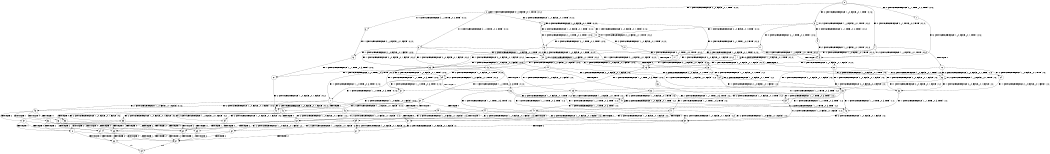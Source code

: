 digraph BCG {
size = "7, 10.5";
center = TRUE;
node [shape = circle];
0 [peripheries = 2];
0 -> 1 [label = "EX !0 !ATOMIC_EXCH_BRANCH (2, +1, TRUE, +0, 2, TRUE) !:0:1:2:"];
0 -> 2 [label = "EX !1 !ATOMIC_EXCH_BRANCH (2, +0, FALSE, +0, 1, TRUE) !:0:1:2:"];
0 -> 3 [label = "EX !2 !ATOMIC_EXCH_BRANCH (1, +0, FALSE, +0, 1, TRUE) !:0:1:2:"];
0 -> 4 [label = "EX !0 !ATOMIC_EXCH_BRANCH (2, +1, TRUE, +0, 2, TRUE) !:0:1:2:"];
1 -> 5 [label = "EX !2 !ATOMIC_EXCH_BRANCH (1, +0, FALSE, +0, 1, TRUE) !:0:1:2:"];
2 -> 6 [label = "EX !0 !ATOMIC_EXCH_BRANCH (2, +1, TRUE, +0, 2, TRUE) !:0:1:2:"];
2 -> 7 [label = "EX !2 !ATOMIC_EXCH_BRANCH (1, +0, FALSE, +0, 1, TRUE) !:0:1:2:"];
2 -> 8 [label = "EX !0 !ATOMIC_EXCH_BRANCH (2, +1, TRUE, +0, 2, TRUE) !:0:1:2:"];
2 -> 2 [label = "EX !1 !ATOMIC_EXCH_BRANCH (2, +0, FALSE, +0, 1, TRUE) !:0:1:2:"];
3 -> 9 [label = "EX !0 !ATOMIC_EXCH_BRANCH (2, +1, TRUE, +0, 2, TRUE) !:0:1:2:"];
3 -> 10 [label = "EX !1 !ATOMIC_EXCH_BRANCH (2, +0, FALSE, +0, 1, TRUE) !:0:1:2:"];
3 -> 11 [label = "EX !0 !ATOMIC_EXCH_BRANCH (2, +1, TRUE, +0, 2, TRUE) !:0:1:2:"];
3 -> 3 [label = "EX !2 !ATOMIC_EXCH_BRANCH (1, +0, FALSE, +0, 1, TRUE) !:0:1:2:"];
4 -> 5 [label = "EX !2 !ATOMIC_EXCH_BRANCH (1, +0, FALSE, +0, 1, TRUE) !:0:1:2:"];
4 -> 12 [label = "TERMINATE !0"];
4 -> 13 [label = "EX !1 !ATOMIC_EXCH_BRANCH (2, +0, FALSE, +0, 1, FALSE) !:0:1:2:"];
4 -> 14 [label = "EX !2 !ATOMIC_EXCH_BRANCH (1, +0, FALSE, +0, 1, TRUE) !:0:1:2:"];
5 -> 15 [label = "EX !1 !ATOMIC_EXCH_BRANCH (2, +0, FALSE, +0, 1, FALSE) !:0:1:2:"];
6 -> 16 [label = "EX !1 !ATOMIC_EXCH_BRANCH (2, +0, FALSE, +0, 1, FALSE) !:0:1:2:"];
7 -> 17 [label = "EX !0 !ATOMIC_EXCH_BRANCH (2, +1, TRUE, +0, 2, TRUE) !:0:1:2:"];
7 -> 18 [label = "EX !0 !ATOMIC_EXCH_BRANCH (2, +1, TRUE, +0, 2, TRUE) !:0:1:2:"];
7 -> 7 [label = "EX !2 !ATOMIC_EXCH_BRANCH (1, +0, FALSE, +0, 1, TRUE) !:0:1:2:"];
7 -> 10 [label = "EX !1 !ATOMIC_EXCH_BRANCH (2, +0, FALSE, +0, 1, TRUE) !:0:1:2:"];
8 -> 16 [label = "EX !1 !ATOMIC_EXCH_BRANCH (2, +0, FALSE, +0, 1, FALSE) !:0:1:2:"];
8 -> 19 [label = "TERMINATE !0"];
8 -> 20 [label = "EX !2 !ATOMIC_EXCH_BRANCH (1, +0, FALSE, +0, 1, TRUE) !:0:1:2:"];
8 -> 13 [label = "EX !1 !ATOMIC_EXCH_BRANCH (2, +0, FALSE, +0, 1, FALSE) !:0:1:2:"];
9 -> 5 [label = "EX !2 !ATOMIC_EXCH_BRANCH (1, +0, FALSE, +0, 1, TRUE) !:0:1:2:"];
10 -> 21 [label = "EX !2 !ATOMIC_EXCH_BRANCH (1, +0, FALSE, +0, 1, TRUE) !:0:1:2:"];
10 -> 18 [label = "EX !0 !ATOMIC_EXCH_BRANCH (2, +1, TRUE, +0, 2, TRUE) !:0:1:2:"];
10 -> 7 [label = "EX !2 !ATOMIC_EXCH_BRANCH (1, +0, FALSE, +0, 1, TRUE) !:0:1:2:"];
10 -> 10 [label = "EX !1 !ATOMIC_EXCH_BRANCH (2, +0, FALSE, +0, 1, TRUE) !:0:1:2:"];
11 -> 5 [label = "EX !2 !ATOMIC_EXCH_BRANCH (1, +0, FALSE, +0, 1, TRUE) !:0:1:2:"];
11 -> 22 [label = "TERMINATE !0"];
11 -> 23 [label = "EX !1 !ATOMIC_EXCH_BRANCH (2, +0, FALSE, +0, 1, FALSE) !:0:1:2:"];
11 -> 14 [label = "EX !2 !ATOMIC_EXCH_BRANCH (1, +0, FALSE, +0, 1, TRUE) !:0:1:2:"];
12 -> 24 [label = "EX !2 !ATOMIC_EXCH_BRANCH (1, +0, FALSE, +0, 1, TRUE) !:1:2:"];
12 -> 25 [label = "EX !1 !ATOMIC_EXCH_BRANCH (2, +0, FALSE, +0, 1, FALSE) !:1:2:"];
12 -> 26 [label = "EX !2 !ATOMIC_EXCH_BRANCH (1, +0, FALSE, +0, 1, TRUE) !:1:2:"];
13 -> 27 [label = "EX !1 !ATOMIC_EXCH_BRANCH (1, +1, TRUE, +0, 3, TRUE) !:0:1:2:"];
13 -> 28 [label = "TERMINATE !0"];
13 -> 29 [label = "EX !2 !ATOMIC_EXCH_BRANCH (1, +0, FALSE, +0, 1, TRUE) !:0:1:2:"];
13 -> 30 [label = "EX !1 !ATOMIC_EXCH_BRANCH (1, +1, TRUE, +0, 3, TRUE) !:0:1:2:"];
14 -> 15 [label = "EX !1 !ATOMIC_EXCH_BRANCH (2, +0, FALSE, +0, 1, FALSE) !:0:1:2:"];
14 -> 22 [label = "TERMINATE !0"];
14 -> 23 [label = "EX !1 !ATOMIC_EXCH_BRANCH (2, +0, FALSE, +0, 1, FALSE) !:0:1:2:"];
14 -> 14 [label = "EX !2 !ATOMIC_EXCH_BRANCH (1, +0, FALSE, +0, 1, TRUE) !:0:1:2:"];
15 -> 31 [label = "EX !1 !ATOMIC_EXCH_BRANCH (1, +1, TRUE, +0, 3, TRUE) !:0:1:2:"];
16 -> 27 [label = "EX !1 !ATOMIC_EXCH_BRANCH (1, +1, TRUE, +0, 3, TRUE) !:0:1:2:"];
17 -> 15 [label = "EX !1 !ATOMIC_EXCH_BRANCH (2, +0, FALSE, +0, 1, FALSE) !:0:1:2:"];
18 -> 15 [label = "EX !1 !ATOMIC_EXCH_BRANCH (2, +0, FALSE, +0, 1, FALSE) !:0:1:2:"];
18 -> 32 [label = "TERMINATE !0"];
18 -> 20 [label = "EX !2 !ATOMIC_EXCH_BRANCH (1, +0, FALSE, +0, 1, TRUE) !:0:1:2:"];
18 -> 23 [label = "EX !1 !ATOMIC_EXCH_BRANCH (2, +0, FALSE, +0, 1, FALSE) !:0:1:2:"];
19 -> 33 [label = "EX !1 !ATOMIC_EXCH_BRANCH (2, +0, FALSE, +0, 1, FALSE) !:1:2:"];
19 -> 34 [label = "EX !2 !ATOMIC_EXCH_BRANCH (1, +0, FALSE, +0, 1, TRUE) !:1:2:"];
19 -> 25 [label = "EX !1 !ATOMIC_EXCH_BRANCH (2, +0, FALSE, +0, 1, FALSE) !:1:2:"];
20 -> 15 [label = "EX !1 !ATOMIC_EXCH_BRANCH (2, +0, FALSE, +0, 1, FALSE) !:0:1:2:"];
20 -> 32 [label = "TERMINATE !0"];
20 -> 20 [label = "EX !2 !ATOMIC_EXCH_BRANCH (1, +0, FALSE, +0, 1, TRUE) !:0:1:2:"];
20 -> 23 [label = "EX !1 !ATOMIC_EXCH_BRANCH (2, +0, FALSE, +0, 1, FALSE) !:0:1:2:"];
21 -> 17 [label = "EX !0 !ATOMIC_EXCH_BRANCH (2, +1, TRUE, +0, 2, TRUE) !:0:1:2:"];
22 -> 24 [label = "EX !2 !ATOMIC_EXCH_BRANCH (1, +0, FALSE, +0, 1, TRUE) !:1:2:"];
22 -> 35 [label = "EX !1 !ATOMIC_EXCH_BRANCH (2, +0, FALSE, +0, 1, FALSE) !:1:2:"];
22 -> 26 [label = "EX !2 !ATOMIC_EXCH_BRANCH (1, +0, FALSE, +0, 1, TRUE) !:1:2:"];
23 -> 31 [label = "EX !1 !ATOMIC_EXCH_BRANCH (1, +1, TRUE, +0, 3, TRUE) !:0:1:2:"];
23 -> 36 [label = "TERMINATE !0"];
23 -> 29 [label = "EX !2 !ATOMIC_EXCH_BRANCH (1, +0, FALSE, +0, 1, TRUE) !:0:1:2:"];
23 -> 37 [label = "EX !1 !ATOMIC_EXCH_BRANCH (1, +1, TRUE, +0, 3, TRUE) !:0:1:2:"];
24 -> 38 [label = "EX !1 !ATOMIC_EXCH_BRANCH (2, +0, FALSE, +0, 1, FALSE) !:1:2:"];
25 -> 39 [label = "EX !1 !ATOMIC_EXCH_BRANCH (1, +1, TRUE, +0, 3, TRUE) !:1:2:"];
25 -> 40 [label = "EX !2 !ATOMIC_EXCH_BRANCH (1, +0, FALSE, +0, 1, TRUE) !:1:2:"];
25 -> 41 [label = "EX !1 !ATOMIC_EXCH_BRANCH (1, +1, TRUE, +0, 3, TRUE) !:1:2:"];
26 -> 38 [label = "EX !1 !ATOMIC_EXCH_BRANCH (2, +0, FALSE, +0, 1, FALSE) !:1:2:"];
26 -> 35 [label = "EX !1 !ATOMIC_EXCH_BRANCH (2, +0, FALSE, +0, 1, FALSE) !:1:2:"];
26 -> 26 [label = "EX !2 !ATOMIC_EXCH_BRANCH (1, +0, FALSE, +0, 1, TRUE) !:1:2:"];
27 -> 42 [label = "EX !2 !ATOMIC_EXCH_BRANCH (1, +0, FALSE, +0, 1, FALSE) !:0:1:2:"];
28 -> 39 [label = "EX !1 !ATOMIC_EXCH_BRANCH (1, +1, TRUE, +0, 3, TRUE) !:1:2:"];
28 -> 40 [label = "EX !2 !ATOMIC_EXCH_BRANCH (1, +0, FALSE, +0, 1, TRUE) !:1:2:"];
28 -> 41 [label = "EX !1 !ATOMIC_EXCH_BRANCH (1, +1, TRUE, +0, 3, TRUE) !:1:2:"];
29 -> 31 [label = "EX !1 !ATOMIC_EXCH_BRANCH (1, +1, TRUE, +0, 3, TRUE) !:0:1:2:"];
29 -> 36 [label = "TERMINATE !0"];
29 -> 29 [label = "EX !2 !ATOMIC_EXCH_BRANCH (1, +0, FALSE, +0, 1, TRUE) !:0:1:2:"];
29 -> 37 [label = "EX !1 !ATOMIC_EXCH_BRANCH (1, +1, TRUE, +0, 3, TRUE) !:0:1:2:"];
30 -> 42 [label = "EX !2 !ATOMIC_EXCH_BRANCH (1, +0, FALSE, +0, 1, FALSE) !:0:1:2:"];
30 -> 43 [label = "TERMINATE !1"];
30 -> 44 [label = "TERMINATE !0"];
30 -> 45 [label = "EX !2 !ATOMIC_EXCH_BRANCH (1, +0, FALSE, +0, 1, FALSE) !:0:1:2:"];
31 -> 42 [label = "EX !2 !ATOMIC_EXCH_BRANCH (1, +0, FALSE, +0, 1, FALSE) !:0:1:2:"];
32 -> 38 [label = "EX !1 !ATOMIC_EXCH_BRANCH (2, +0, FALSE, +0, 1, FALSE) !:1:2:"];
32 -> 34 [label = "EX !2 !ATOMIC_EXCH_BRANCH (1, +0, FALSE, +0, 1, TRUE) !:1:2:"];
32 -> 35 [label = "EX !1 !ATOMIC_EXCH_BRANCH (2, +0, FALSE, +0, 1, FALSE) !:1:2:"];
33 -> 39 [label = "EX !1 !ATOMIC_EXCH_BRANCH (1, +1, TRUE, +0, 3, TRUE) !:1:2:"];
34 -> 38 [label = "EX !1 !ATOMIC_EXCH_BRANCH (2, +0, FALSE, +0, 1, FALSE) !:1:2:"];
34 -> 34 [label = "EX !2 !ATOMIC_EXCH_BRANCH (1, +0, FALSE, +0, 1, TRUE) !:1:2:"];
34 -> 35 [label = "EX !1 !ATOMIC_EXCH_BRANCH (2, +0, FALSE, +0, 1, FALSE) !:1:2:"];
35 -> 46 [label = "EX !1 !ATOMIC_EXCH_BRANCH (1, +1, TRUE, +0, 3, TRUE) !:1:2:"];
35 -> 40 [label = "EX !2 !ATOMIC_EXCH_BRANCH (1, +0, FALSE, +0, 1, TRUE) !:1:2:"];
35 -> 47 [label = "EX !1 !ATOMIC_EXCH_BRANCH (1, +1, TRUE, +0, 3, TRUE) !:1:2:"];
36 -> 46 [label = "EX !1 !ATOMIC_EXCH_BRANCH (1, +1, TRUE, +0, 3, TRUE) !:1:2:"];
36 -> 40 [label = "EX !2 !ATOMIC_EXCH_BRANCH (1, +0, FALSE, +0, 1, TRUE) !:1:2:"];
36 -> 47 [label = "EX !1 !ATOMIC_EXCH_BRANCH (1, +1, TRUE, +0, 3, TRUE) !:1:2:"];
37 -> 42 [label = "EX !2 !ATOMIC_EXCH_BRANCH (1, +0, FALSE, +0, 1, FALSE) !:0:1:2:"];
37 -> 48 [label = "TERMINATE !1"];
37 -> 49 [label = "TERMINATE !0"];
37 -> 45 [label = "EX !2 !ATOMIC_EXCH_BRANCH (1, +0, FALSE, +0, 1, FALSE) !:0:1:2:"];
38 -> 46 [label = "EX !1 !ATOMIC_EXCH_BRANCH (1, +1, TRUE, +0, 3, TRUE) !:1:2:"];
39 -> 50 [label = "EX !2 !ATOMIC_EXCH_BRANCH (1, +0, FALSE, +0, 1, FALSE) !:1:2:"];
40 -> 46 [label = "EX !1 !ATOMIC_EXCH_BRANCH (1, +1, TRUE, +0, 3, TRUE) !:1:2:"];
40 -> 40 [label = "EX !2 !ATOMIC_EXCH_BRANCH (1, +0, FALSE, +0, 1, TRUE) !:1:2:"];
40 -> 47 [label = "EX !1 !ATOMIC_EXCH_BRANCH (1, +1, TRUE, +0, 3, TRUE) !:1:2:"];
41 -> 50 [label = "EX !2 !ATOMIC_EXCH_BRANCH (1, +0, FALSE, +0, 1, FALSE) !:1:2:"];
41 -> 51 [label = "TERMINATE !1"];
41 -> 52 [label = "EX !2 !ATOMIC_EXCH_BRANCH (1, +0, FALSE, +0, 1, FALSE) !:1:2:"];
42 -> 53 [label = "TERMINATE !0"];
43 -> 54 [label = "EX !2 !ATOMIC_EXCH_BRANCH (1, +0, FALSE, +0, 1, FALSE) !:0:2:"];
43 -> 51 [label = "TERMINATE !0"];
43 -> 55 [label = "EX !2 !ATOMIC_EXCH_BRANCH (1, +0, FALSE, +0, 1, FALSE) !:0:2:"];
44 -> 50 [label = "EX !2 !ATOMIC_EXCH_BRANCH (1, +0, FALSE, +0, 1, FALSE) !:1:2:"];
44 -> 51 [label = "TERMINATE !1"];
44 -> 52 [label = "EX !2 !ATOMIC_EXCH_BRANCH (1, +0, FALSE, +0, 1, FALSE) !:1:2:"];
45 -> 53 [label = "TERMINATE !0"];
45 -> 56 [label = "TERMINATE !1"];
45 -> 57 [label = "TERMINATE !2"];
45 -> 58 [label = "TERMINATE !0"];
46 -> 50 [label = "EX !2 !ATOMIC_EXCH_BRANCH (1, +0, FALSE, +0, 1, FALSE) !:1:2:"];
47 -> 50 [label = "EX !2 !ATOMIC_EXCH_BRANCH (1, +0, FALSE, +0, 1, FALSE) !:1:2:"];
47 -> 59 [label = "TERMINATE !1"];
47 -> 52 [label = "EX !2 !ATOMIC_EXCH_BRANCH (1, +0, FALSE, +0, 1, FALSE) !:1:2:"];
48 -> 54 [label = "EX !2 !ATOMIC_EXCH_BRANCH (1, +0, FALSE, +0, 1, FALSE) !:0:2:"];
48 -> 59 [label = "TERMINATE !0"];
48 -> 55 [label = "EX !2 !ATOMIC_EXCH_BRANCH (1, +0, FALSE, +0, 1, FALSE) !:0:2:"];
49 -> 50 [label = "EX !2 !ATOMIC_EXCH_BRANCH (1, +0, FALSE, +0, 1, FALSE) !:1:2:"];
49 -> 59 [label = "TERMINATE !1"];
49 -> 52 [label = "EX !2 !ATOMIC_EXCH_BRANCH (1, +0, FALSE, +0, 1, FALSE) !:1:2:"];
50 -> 60 [label = "TERMINATE !2"];
51 -> 61 [label = "EX !2 !ATOMIC_EXCH_BRANCH (1, +0, FALSE, +0, 1, FALSE) !:2:"];
51 -> 62 [label = "EX !2 !ATOMIC_EXCH_BRANCH (1, +0, FALSE, +0, 1, FALSE) !:2:"];
52 -> 60 [label = "TERMINATE !2"];
52 -> 63 [label = "TERMINATE !1"];
52 -> 64 [label = "TERMINATE !2"];
53 -> 60 [label = "TERMINATE !2"];
54 -> 65 [label = "TERMINATE !0"];
55 -> 65 [label = "TERMINATE !0"];
55 -> 66 [label = "TERMINATE !2"];
55 -> 63 [label = "TERMINATE !0"];
56 -> 65 [label = "TERMINATE !0"];
56 -> 66 [label = "TERMINATE !2"];
56 -> 63 [label = "TERMINATE !0"];
57 -> 60 [label = "TERMINATE !0"];
57 -> 66 [label = "TERMINATE !1"];
57 -> 64 [label = "TERMINATE !0"];
58 -> 60 [label = "TERMINATE !2"];
58 -> 63 [label = "TERMINATE !1"];
58 -> 64 [label = "TERMINATE !2"];
59 -> 61 [label = "EX !2 !ATOMIC_EXCH_BRANCH (1, +0, FALSE, +0, 1, FALSE) !:2:"];
59 -> 62 [label = "EX !2 !ATOMIC_EXCH_BRANCH (1, +0, FALSE, +0, 1, FALSE) !:2:"];
60 -> 67 [label = "TERMINATE !1"];
61 -> 67 [label = "TERMINATE !2"];
62 -> 67 [label = "TERMINATE !2"];
62 -> 68 [label = "TERMINATE !2"];
63 -> 67 [label = "TERMINATE !2"];
63 -> 68 [label = "TERMINATE !2"];
64 -> 67 [label = "TERMINATE !1"];
64 -> 68 [label = "TERMINATE !1"];
65 -> 67 [label = "TERMINATE !2"];
66 -> 67 [label = "TERMINATE !0"];
66 -> 68 [label = "TERMINATE !0"];
67 -> 69 [label = "exit"];
68 -> 69 [label = "exit"];
}

